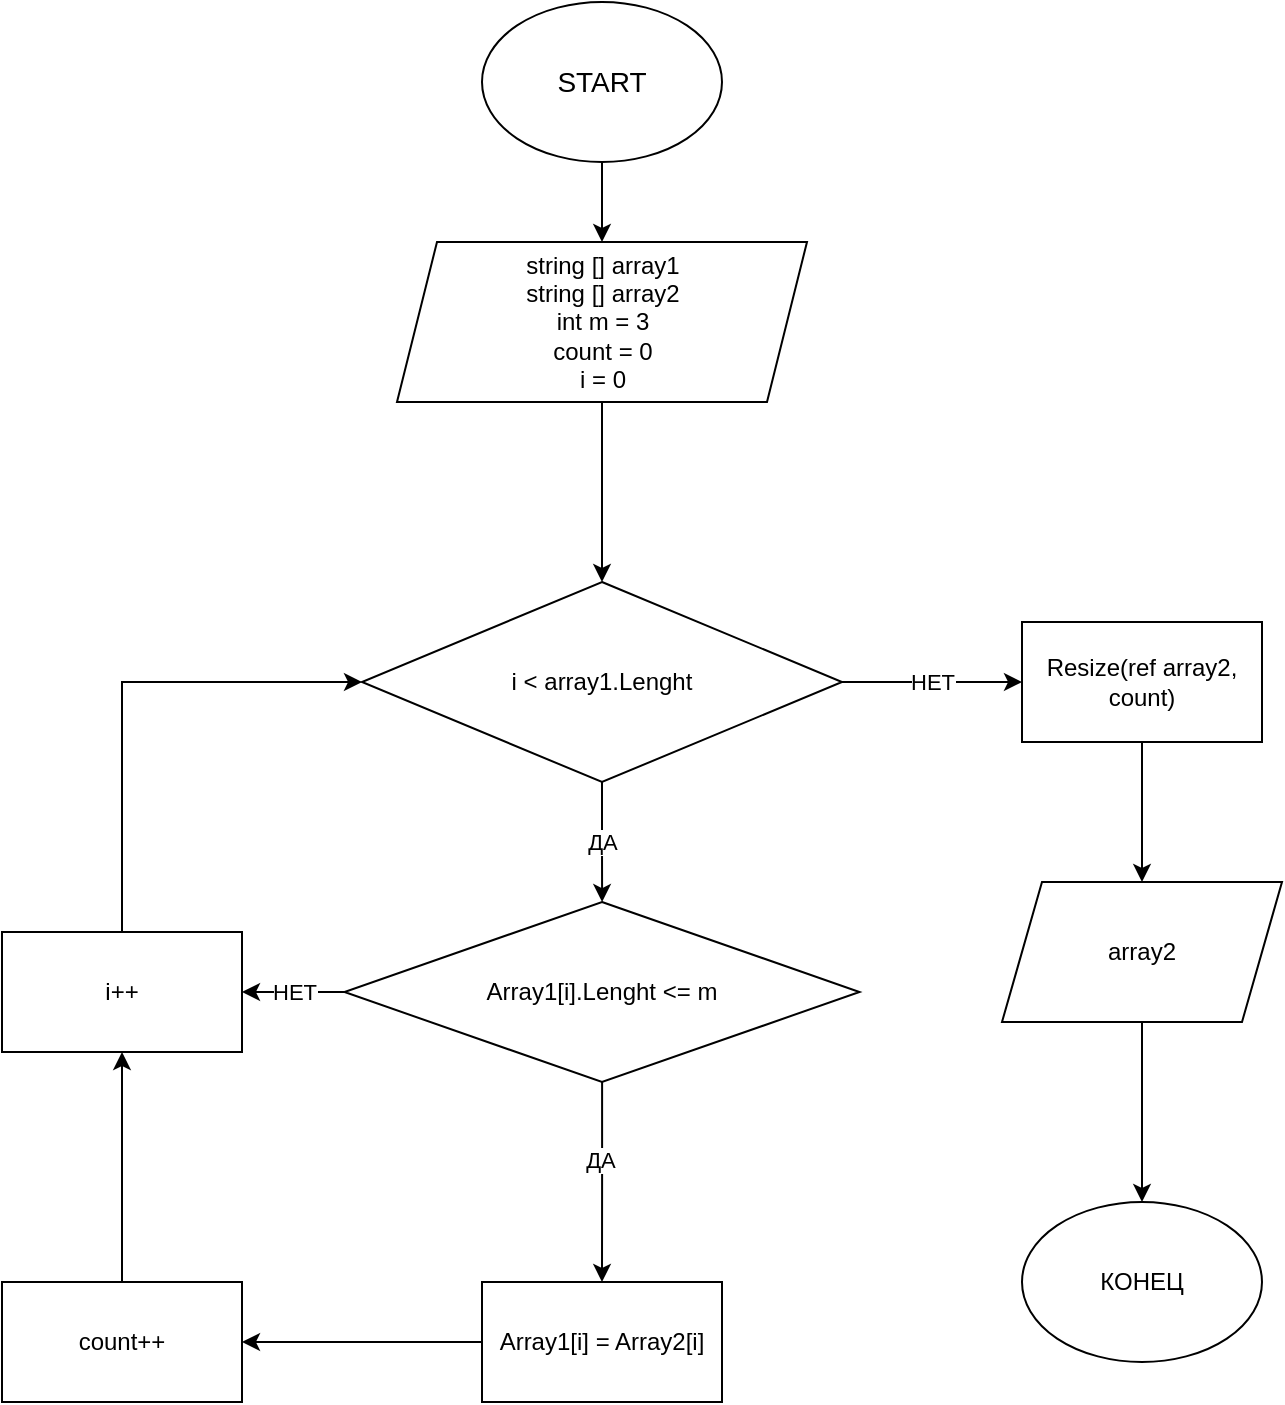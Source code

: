 <mxfile version="21.1.2" type="device">
  <diagram name="Страница 1" id="Ngj7V3fpB0tGRLpamF3W">
    <mxGraphModel dx="1189" dy="629" grid="1" gridSize="10" guides="1" tooltips="1" connect="1" arrows="1" fold="1" page="1" pageScale="1" pageWidth="827" pageHeight="1169" math="0" shadow="0">
      <root>
        <mxCell id="0" />
        <mxCell id="1" parent="0" />
        <mxCell id="VpijXwzi3hChBBftmwWE-12" value="" style="edgeStyle=orthogonalEdgeStyle;rounded=0;orthogonalLoop=1;jettySize=auto;html=1;" edge="1" parent="1" source="VpijXwzi3hChBBftmwWE-1" target="VpijXwzi3hChBBftmwWE-2">
          <mxGeometry relative="1" as="geometry" />
        </mxCell>
        <mxCell id="VpijXwzi3hChBBftmwWE-1" value="&lt;font style=&quot;font-size: 14px;&quot;&gt;START&lt;/font&gt;" style="ellipse;whiteSpace=wrap;html=1;" vertex="1" parent="1">
          <mxGeometry x="330" y="50" width="120" height="80" as="geometry" />
        </mxCell>
        <mxCell id="VpijXwzi3hChBBftmwWE-13" value="" style="edgeStyle=orthogonalEdgeStyle;rounded=0;orthogonalLoop=1;jettySize=auto;html=1;" edge="1" parent="1" source="VpijXwzi3hChBBftmwWE-2" target="VpijXwzi3hChBBftmwWE-3">
          <mxGeometry relative="1" as="geometry" />
        </mxCell>
        <mxCell id="VpijXwzi3hChBBftmwWE-2" value="string [] array1&lt;br&gt;string [] array2&lt;br&gt;int m = 3&lt;br&gt;count = 0&lt;br&gt;i = 0" style="shape=parallelogram;perimeter=parallelogramPerimeter;whiteSpace=wrap;html=1;fixedSize=1;" vertex="1" parent="1">
          <mxGeometry x="287.5" y="170" width="205" height="80" as="geometry" />
        </mxCell>
        <mxCell id="VpijXwzi3hChBBftmwWE-14" value="ДА" style="edgeStyle=orthogonalEdgeStyle;rounded=0;orthogonalLoop=1;jettySize=auto;html=1;" edge="1" parent="1" source="VpijXwzi3hChBBftmwWE-3" target="VpijXwzi3hChBBftmwWE-5">
          <mxGeometry relative="1" as="geometry" />
        </mxCell>
        <mxCell id="VpijXwzi3hChBBftmwWE-20" value="НЕТ" style="edgeStyle=orthogonalEdgeStyle;rounded=0;orthogonalLoop=1;jettySize=auto;html=1;" edge="1" parent="1" source="VpijXwzi3hChBBftmwWE-3" target="VpijXwzi3hChBBftmwWE-9">
          <mxGeometry relative="1" as="geometry" />
        </mxCell>
        <mxCell id="VpijXwzi3hChBBftmwWE-3" value="i &amp;lt; array1.Lenght" style="rhombus;whiteSpace=wrap;html=1;" vertex="1" parent="1">
          <mxGeometry x="270" y="340" width="240" height="100" as="geometry" />
        </mxCell>
        <mxCell id="VpijXwzi3hChBBftmwWE-15" value="НЕТ" style="edgeStyle=orthogonalEdgeStyle;rounded=0;orthogonalLoop=1;jettySize=auto;html=1;" edge="1" parent="1" source="VpijXwzi3hChBBftmwWE-5" target="VpijXwzi3hChBBftmwWE-8">
          <mxGeometry relative="1" as="geometry" />
        </mxCell>
        <mxCell id="VpijXwzi3hChBBftmwWE-16" value="" style="edgeStyle=orthogonalEdgeStyle;rounded=0;orthogonalLoop=1;jettySize=auto;html=1;" edge="1" parent="1" source="VpijXwzi3hChBBftmwWE-5" target="VpijXwzi3hChBBftmwWE-6">
          <mxGeometry relative="1" as="geometry" />
        </mxCell>
        <mxCell id="VpijXwzi3hChBBftmwWE-23" value="ДА" style="edgeLabel;html=1;align=center;verticalAlign=middle;resizable=0;points=[];" vertex="1" connectable="0" parent="VpijXwzi3hChBBftmwWE-16">
          <mxGeometry x="-0.232" y="-1" relative="1" as="geometry">
            <mxPoint as="offset" />
          </mxGeometry>
        </mxCell>
        <mxCell id="VpijXwzi3hChBBftmwWE-5" value="Array1[i].Lenght &amp;lt;= m" style="rhombus;whiteSpace=wrap;html=1;" vertex="1" parent="1">
          <mxGeometry x="261.25" y="500" width="257.5" height="90" as="geometry" />
        </mxCell>
        <mxCell id="VpijXwzi3hChBBftmwWE-17" value="" style="edgeStyle=orthogonalEdgeStyle;rounded=0;orthogonalLoop=1;jettySize=auto;html=1;" edge="1" parent="1" source="VpijXwzi3hChBBftmwWE-6" target="VpijXwzi3hChBBftmwWE-7">
          <mxGeometry relative="1" as="geometry" />
        </mxCell>
        <mxCell id="VpijXwzi3hChBBftmwWE-6" value="Array1[i] = Array2[i]" style="rounded=0;whiteSpace=wrap;html=1;" vertex="1" parent="1">
          <mxGeometry x="330" y="690" width="120" height="60" as="geometry" />
        </mxCell>
        <mxCell id="VpijXwzi3hChBBftmwWE-25" value="" style="edgeStyle=orthogonalEdgeStyle;rounded=0;orthogonalLoop=1;jettySize=auto;html=1;" edge="1" parent="1" source="VpijXwzi3hChBBftmwWE-7" target="VpijXwzi3hChBBftmwWE-8">
          <mxGeometry relative="1" as="geometry" />
        </mxCell>
        <mxCell id="VpijXwzi3hChBBftmwWE-7" value="count++" style="rounded=0;whiteSpace=wrap;html=1;" vertex="1" parent="1">
          <mxGeometry x="90" y="690" width="120" height="60" as="geometry" />
        </mxCell>
        <mxCell id="VpijXwzi3hChBBftmwWE-19" style="edgeStyle=orthogonalEdgeStyle;rounded=0;orthogonalLoop=1;jettySize=auto;html=1;entryX=0;entryY=0.5;entryDx=0;entryDy=0;" edge="1" parent="1" source="VpijXwzi3hChBBftmwWE-8" target="VpijXwzi3hChBBftmwWE-3">
          <mxGeometry relative="1" as="geometry">
            <Array as="points">
              <mxPoint x="150" y="390" />
            </Array>
          </mxGeometry>
        </mxCell>
        <mxCell id="VpijXwzi3hChBBftmwWE-8" value="i++" style="rounded=0;whiteSpace=wrap;html=1;" vertex="1" parent="1">
          <mxGeometry x="90" y="515" width="120" height="60" as="geometry" />
        </mxCell>
        <mxCell id="VpijXwzi3hChBBftmwWE-21" value="" style="edgeStyle=orthogonalEdgeStyle;rounded=0;orthogonalLoop=1;jettySize=auto;html=1;" edge="1" parent="1" source="VpijXwzi3hChBBftmwWE-9" target="VpijXwzi3hChBBftmwWE-10">
          <mxGeometry relative="1" as="geometry" />
        </mxCell>
        <mxCell id="VpijXwzi3hChBBftmwWE-9" value="Resize(ref array2, count)" style="rounded=0;whiteSpace=wrap;html=1;" vertex="1" parent="1">
          <mxGeometry x="600" y="360" width="120" height="60" as="geometry" />
        </mxCell>
        <mxCell id="VpijXwzi3hChBBftmwWE-22" value="" style="edgeStyle=orthogonalEdgeStyle;rounded=0;orthogonalLoop=1;jettySize=auto;html=1;" edge="1" parent="1" source="VpijXwzi3hChBBftmwWE-10" target="VpijXwzi3hChBBftmwWE-11">
          <mxGeometry relative="1" as="geometry" />
        </mxCell>
        <mxCell id="VpijXwzi3hChBBftmwWE-10" value="array2" style="shape=parallelogram;perimeter=parallelogramPerimeter;whiteSpace=wrap;html=1;fixedSize=1;" vertex="1" parent="1">
          <mxGeometry x="590" y="490" width="140" height="70" as="geometry" />
        </mxCell>
        <mxCell id="VpijXwzi3hChBBftmwWE-11" value="КОНЕЦ" style="ellipse;whiteSpace=wrap;html=1;" vertex="1" parent="1">
          <mxGeometry x="600" y="650" width="120" height="80" as="geometry" />
        </mxCell>
      </root>
    </mxGraphModel>
  </diagram>
</mxfile>
